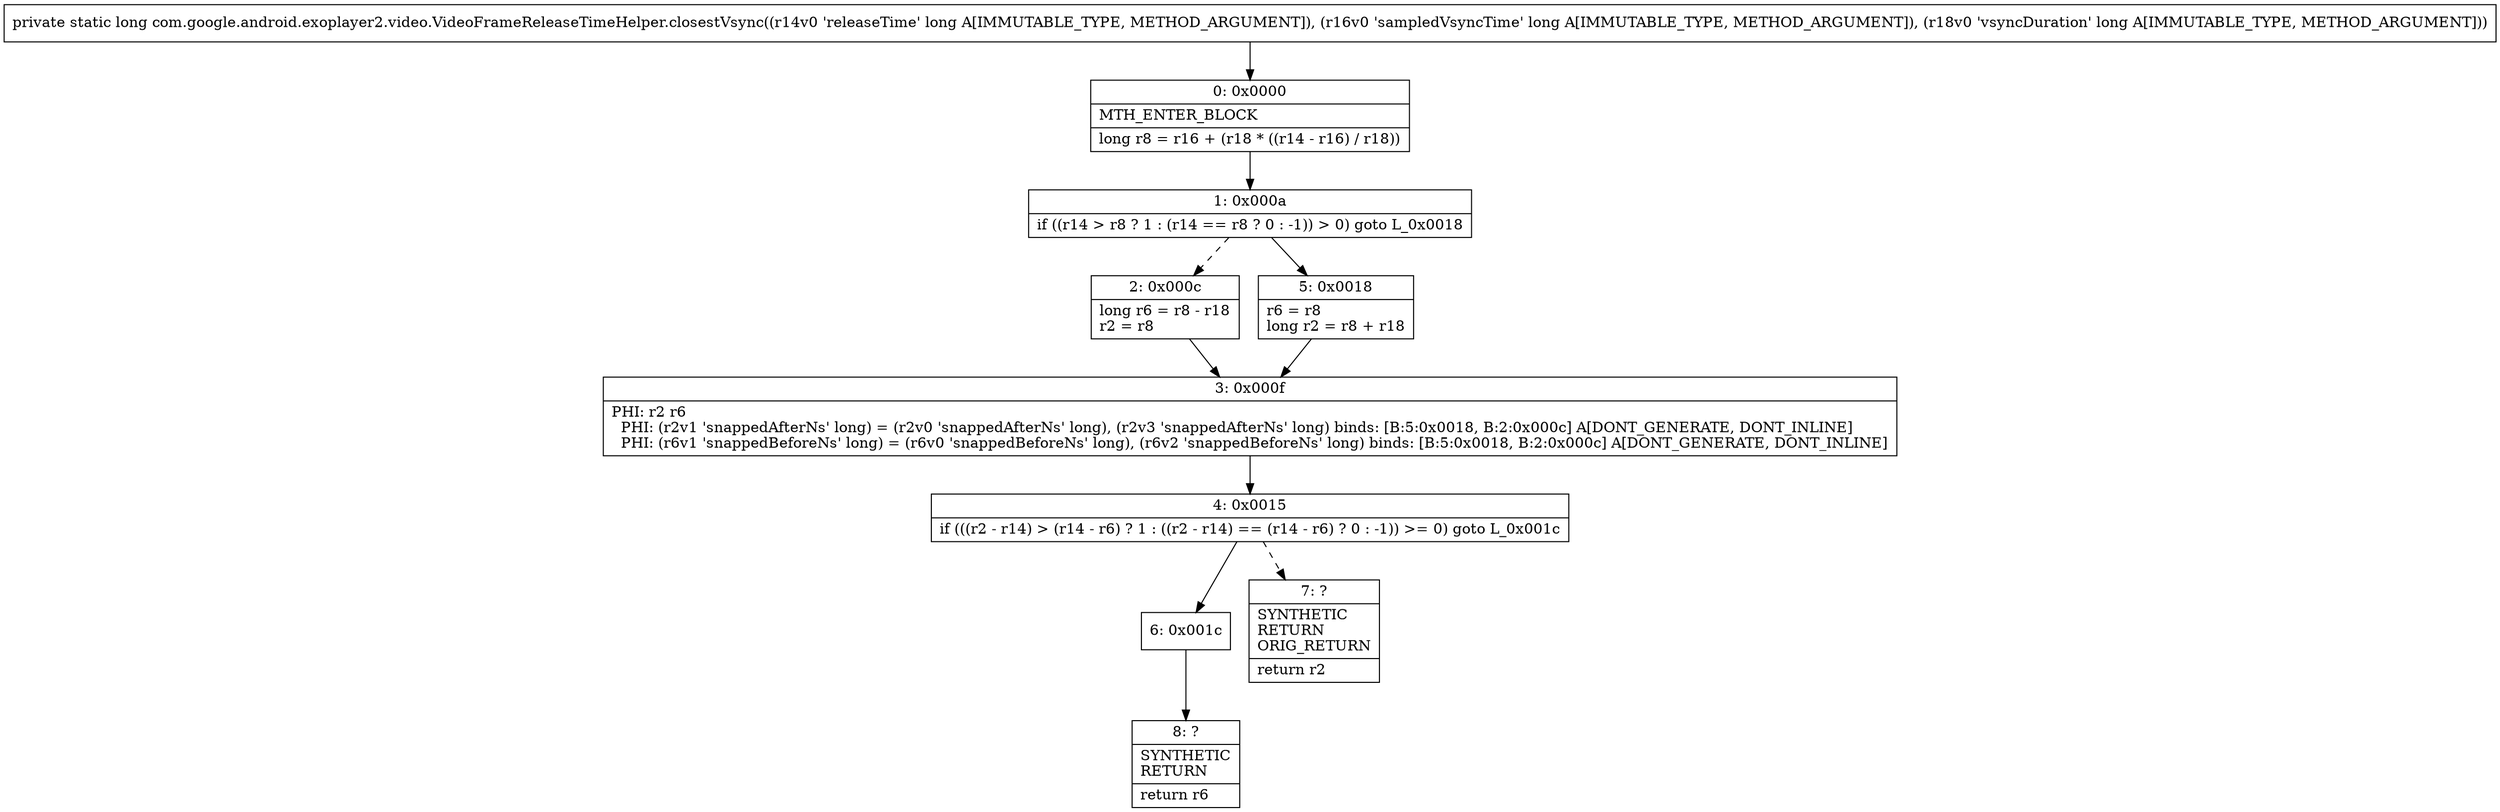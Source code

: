 digraph "CFG forcom.google.android.exoplayer2.video.VideoFrameReleaseTimeHelper.closestVsync(JJJ)J" {
Node_0 [shape=record,label="{0\:\ 0x0000|MTH_ENTER_BLOCK\l|long r8 = r16 + (r18 * ((r14 \- r16) \/ r18))\l}"];
Node_1 [shape=record,label="{1\:\ 0x000a|if ((r14 \> r8 ? 1 : (r14 == r8 ? 0 : \-1)) \> 0) goto L_0x0018\l}"];
Node_2 [shape=record,label="{2\:\ 0x000c|long r6 = r8 \- r18\lr2 = r8\l}"];
Node_3 [shape=record,label="{3\:\ 0x000f|PHI: r2 r6 \l  PHI: (r2v1 'snappedAfterNs' long) = (r2v0 'snappedAfterNs' long), (r2v3 'snappedAfterNs' long) binds: [B:5:0x0018, B:2:0x000c] A[DONT_GENERATE, DONT_INLINE]\l  PHI: (r6v1 'snappedBeforeNs' long) = (r6v0 'snappedBeforeNs' long), (r6v2 'snappedBeforeNs' long) binds: [B:5:0x0018, B:2:0x000c] A[DONT_GENERATE, DONT_INLINE]\l}"];
Node_4 [shape=record,label="{4\:\ 0x0015|if (((r2 \- r14) \> (r14 \- r6) ? 1 : ((r2 \- r14) == (r14 \- r6) ? 0 : \-1)) \>= 0) goto L_0x001c\l}"];
Node_5 [shape=record,label="{5\:\ 0x0018|r6 = r8\llong r2 = r8 + r18\l}"];
Node_6 [shape=record,label="{6\:\ 0x001c}"];
Node_7 [shape=record,label="{7\:\ ?|SYNTHETIC\lRETURN\lORIG_RETURN\l|return r2\l}"];
Node_8 [shape=record,label="{8\:\ ?|SYNTHETIC\lRETURN\l|return r6\l}"];
MethodNode[shape=record,label="{private static long com.google.android.exoplayer2.video.VideoFrameReleaseTimeHelper.closestVsync((r14v0 'releaseTime' long A[IMMUTABLE_TYPE, METHOD_ARGUMENT]), (r16v0 'sampledVsyncTime' long A[IMMUTABLE_TYPE, METHOD_ARGUMENT]), (r18v0 'vsyncDuration' long A[IMMUTABLE_TYPE, METHOD_ARGUMENT])) }"];
MethodNode -> Node_0;
Node_0 -> Node_1;
Node_1 -> Node_2[style=dashed];
Node_1 -> Node_5;
Node_2 -> Node_3;
Node_3 -> Node_4;
Node_4 -> Node_6;
Node_4 -> Node_7[style=dashed];
Node_5 -> Node_3;
Node_6 -> Node_8;
}


